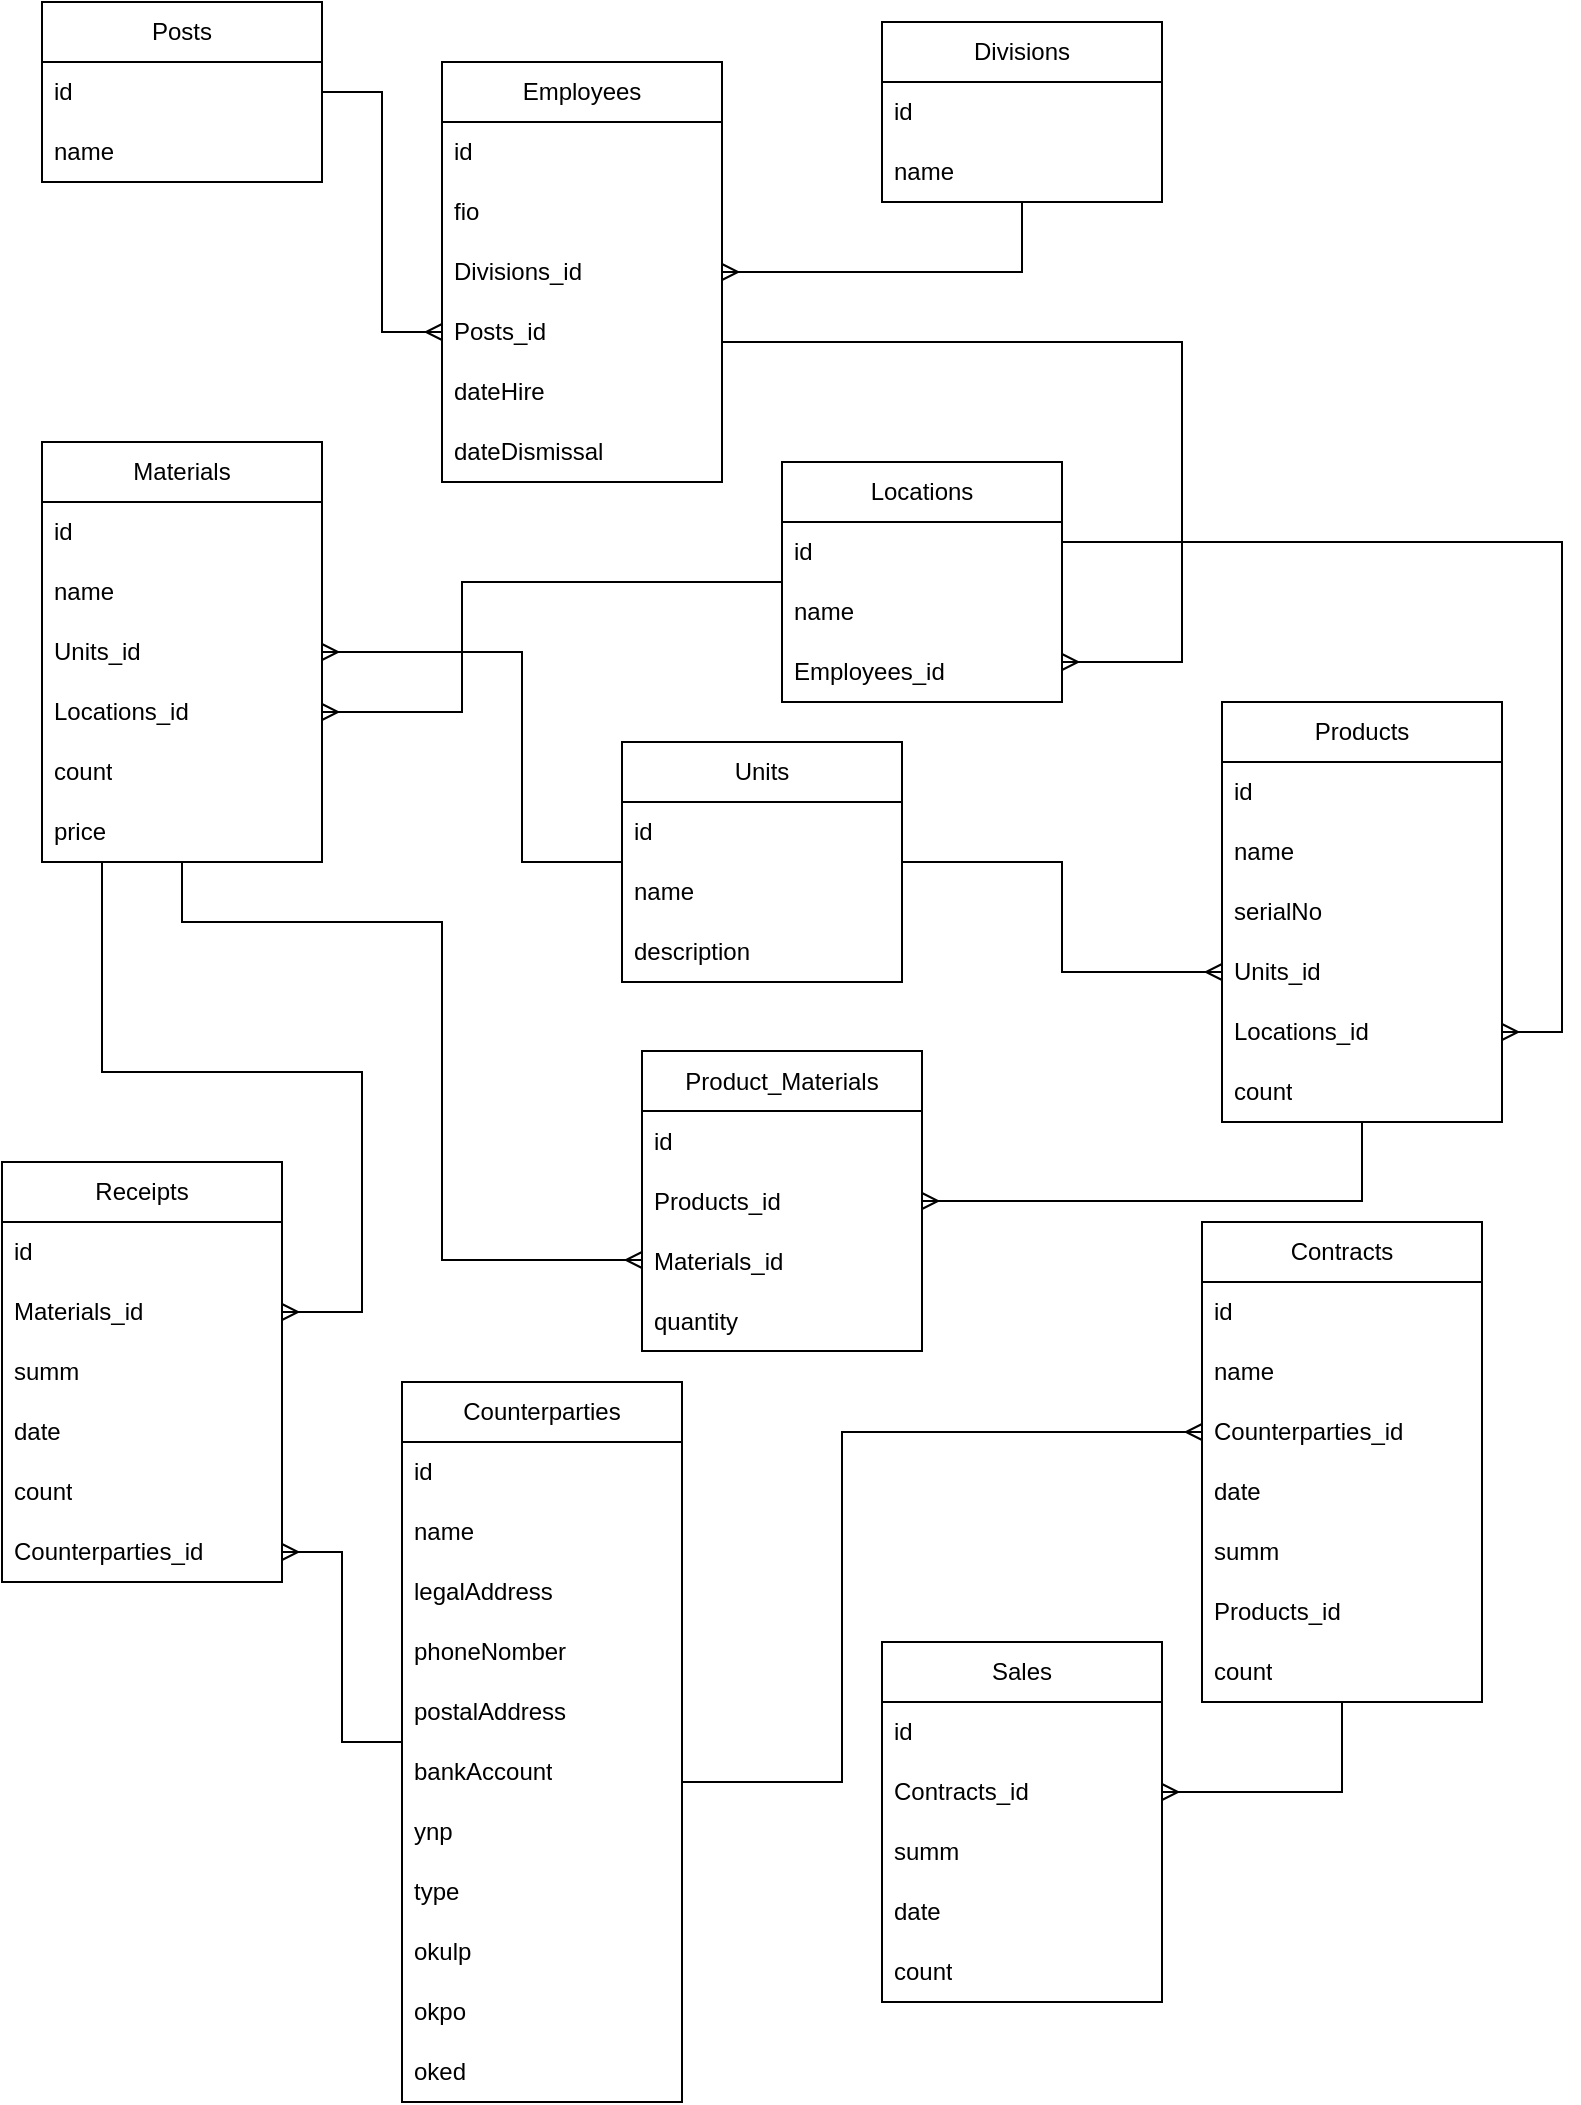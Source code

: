 <mxfile version="25.0.1">
  <diagram name="Страница — 1" id="YLde-bnDJG6lBWtrKZPh">
    <mxGraphModel grid="1" page="1" gridSize="10" guides="1" tooltips="1" connect="1" arrows="1" fold="1" pageScale="1" pageWidth="827" pageHeight="1169" math="0" shadow="0">
      <root>
        <mxCell id="0" />
        <mxCell id="1" parent="0" />
        <mxCell id="5bzR5FXqjJF333JuYm8E-1" value="Posts" style="swimlane;fontStyle=0;childLayout=stackLayout;horizontal=1;startSize=30;horizontalStack=0;resizeParent=1;resizeParentMax=0;resizeLast=0;collapsible=1;marginBottom=0;whiteSpace=wrap;html=1;" vertex="1" parent="1">
          <mxGeometry x="30" y="60" width="140" height="90" as="geometry" />
        </mxCell>
        <mxCell id="5bzR5FXqjJF333JuYm8E-2" value="id" style="text;strokeColor=none;fillColor=none;align=left;verticalAlign=middle;spacingLeft=4;spacingRight=4;overflow=hidden;points=[[0,0.5],[1,0.5]];portConstraint=eastwest;rotatable=0;whiteSpace=wrap;html=1;" vertex="1" parent="5bzR5FXqjJF333JuYm8E-1">
          <mxGeometry y="30" width="140" height="30" as="geometry" />
        </mxCell>
        <mxCell id="5bzR5FXqjJF333JuYm8E-3" value="name" style="text;strokeColor=none;fillColor=none;align=left;verticalAlign=middle;spacingLeft=4;spacingRight=4;overflow=hidden;points=[[0,0.5],[1,0.5]];portConstraint=eastwest;rotatable=0;whiteSpace=wrap;html=1;" vertex="1" parent="5bzR5FXqjJF333JuYm8E-1">
          <mxGeometry y="60" width="140" height="30" as="geometry" />
        </mxCell>
        <mxCell id="5bzR5FXqjJF333JuYm8E-91" style="edgeStyle=orthogonalEdgeStyle;rounded=0;orthogonalLoop=1;jettySize=auto;html=1;endArrow=ERmany;endFill=0;" edge="1" parent="1" source="5bzR5FXqjJF333JuYm8E-5" target="5bzR5FXqjJF333JuYm8E-11">
          <mxGeometry relative="1" as="geometry" />
        </mxCell>
        <mxCell id="5bzR5FXqjJF333JuYm8E-5" value="Divisions" style="swimlane;fontStyle=0;childLayout=stackLayout;horizontal=1;startSize=30;horizontalStack=0;resizeParent=1;resizeParentMax=0;resizeLast=0;collapsible=1;marginBottom=0;whiteSpace=wrap;html=1;" vertex="1" parent="1">
          <mxGeometry x="450" y="70" width="140" height="90" as="geometry" />
        </mxCell>
        <mxCell id="5bzR5FXqjJF333JuYm8E-6" value="id" style="text;strokeColor=none;fillColor=none;align=left;verticalAlign=middle;spacingLeft=4;spacingRight=4;overflow=hidden;points=[[0,0.5],[1,0.5]];portConstraint=eastwest;rotatable=0;whiteSpace=wrap;html=1;" vertex="1" parent="5bzR5FXqjJF333JuYm8E-5">
          <mxGeometry y="30" width="140" height="30" as="geometry" />
        </mxCell>
        <mxCell id="5bzR5FXqjJF333JuYm8E-7" value="name" style="text;strokeColor=none;fillColor=none;align=left;verticalAlign=middle;spacingLeft=4;spacingRight=4;overflow=hidden;points=[[0,0.5],[1,0.5]];portConstraint=eastwest;rotatable=0;whiteSpace=wrap;html=1;" vertex="1" parent="5bzR5FXqjJF333JuYm8E-5">
          <mxGeometry y="60" width="140" height="30" as="geometry" />
        </mxCell>
        <mxCell id="5bzR5FXqjJF333JuYm8E-92" style="edgeStyle=orthogonalEdgeStyle;rounded=0;orthogonalLoop=1;jettySize=auto;html=1;endArrow=ERmany;endFill=0;" edge="1" parent="1" source="5bzR5FXqjJF333JuYm8E-8" target="5bzR5FXqjJF333JuYm8E-23">
          <mxGeometry relative="1" as="geometry">
            <Array as="points">
              <mxPoint x="600" y="230" />
              <mxPoint x="600" y="390" />
            </Array>
          </mxGeometry>
        </mxCell>
        <mxCell id="5bzR5FXqjJF333JuYm8E-8" value="Employees" style="swimlane;fontStyle=0;childLayout=stackLayout;horizontal=1;startSize=30;horizontalStack=0;resizeParent=1;resizeParentMax=0;resizeLast=0;collapsible=1;marginBottom=0;whiteSpace=wrap;html=1;" vertex="1" parent="1">
          <mxGeometry x="230" y="90" width="140" height="210" as="geometry" />
        </mxCell>
        <mxCell id="5bzR5FXqjJF333JuYm8E-9" value="id" style="text;strokeColor=none;fillColor=none;align=left;verticalAlign=middle;spacingLeft=4;spacingRight=4;overflow=hidden;points=[[0,0.5],[1,0.5]];portConstraint=eastwest;rotatable=0;whiteSpace=wrap;html=1;" vertex="1" parent="5bzR5FXqjJF333JuYm8E-8">
          <mxGeometry y="30" width="140" height="30" as="geometry" />
        </mxCell>
        <mxCell id="5bzR5FXqjJF333JuYm8E-10" value="fio" style="text;strokeColor=none;fillColor=none;align=left;verticalAlign=middle;spacingLeft=4;spacingRight=4;overflow=hidden;points=[[0,0.5],[1,0.5]];portConstraint=eastwest;rotatable=0;whiteSpace=wrap;html=1;" vertex="1" parent="5bzR5FXqjJF333JuYm8E-8">
          <mxGeometry y="60" width="140" height="30" as="geometry" />
        </mxCell>
        <mxCell id="5bzR5FXqjJF333JuYm8E-11" value="Divisions_id" style="text;strokeColor=none;fillColor=none;align=left;verticalAlign=middle;spacingLeft=4;spacingRight=4;overflow=hidden;points=[[0,0.5],[1,0.5]];portConstraint=eastwest;rotatable=0;whiteSpace=wrap;html=1;" vertex="1" parent="5bzR5FXqjJF333JuYm8E-8">
          <mxGeometry y="90" width="140" height="30" as="geometry" />
        </mxCell>
        <mxCell id="5bzR5FXqjJF333JuYm8E-16" value="Posts_id" style="text;strokeColor=none;fillColor=none;align=left;verticalAlign=middle;spacingLeft=4;spacingRight=4;overflow=hidden;points=[[0,0.5],[1,0.5]];portConstraint=eastwest;rotatable=0;whiteSpace=wrap;html=1;" vertex="1" parent="5bzR5FXqjJF333JuYm8E-8">
          <mxGeometry y="120" width="140" height="30" as="geometry" />
        </mxCell>
        <mxCell id="5bzR5FXqjJF333JuYm8E-17" value="dateHire" style="text;strokeColor=none;fillColor=none;align=left;verticalAlign=middle;spacingLeft=4;spacingRight=4;overflow=hidden;points=[[0,0.5],[1,0.5]];portConstraint=eastwest;rotatable=0;whiteSpace=wrap;html=1;" vertex="1" parent="5bzR5FXqjJF333JuYm8E-8">
          <mxGeometry y="150" width="140" height="30" as="geometry" />
        </mxCell>
        <mxCell id="5bzR5FXqjJF333JuYm8E-19" value="dateDismissal" style="text;strokeColor=none;fillColor=none;align=left;verticalAlign=middle;spacingLeft=4;spacingRight=4;overflow=hidden;points=[[0,0.5],[1,0.5]];portConstraint=eastwest;rotatable=0;whiteSpace=wrap;html=1;" vertex="1" parent="5bzR5FXqjJF333JuYm8E-8">
          <mxGeometry y="180" width="140" height="30" as="geometry" />
        </mxCell>
        <mxCell id="5bzR5FXqjJF333JuYm8E-93" style="edgeStyle=orthogonalEdgeStyle;rounded=0;orthogonalLoop=1;jettySize=auto;html=1;endArrow=ERmany;endFill=0;" edge="1" parent="1" source="5bzR5FXqjJF333JuYm8E-20" target="5bzR5FXqjJF333JuYm8E-27">
          <mxGeometry relative="1" as="geometry">
            <Array as="points">
              <mxPoint x="240" y="350" />
              <mxPoint x="240" y="415" />
            </Array>
          </mxGeometry>
        </mxCell>
        <mxCell id="5bzR5FXqjJF333JuYm8E-95" style="edgeStyle=orthogonalEdgeStyle;rounded=0;orthogonalLoop=1;jettySize=auto;html=1;endArrow=ERmany;endFill=0;" edge="1" parent="1" source="5bzR5FXqjJF333JuYm8E-20" target="5bzR5FXqjJF333JuYm8E-45">
          <mxGeometry relative="1" as="geometry">
            <Array as="points">
              <mxPoint x="790" y="330" />
              <mxPoint x="790" y="575" />
            </Array>
          </mxGeometry>
        </mxCell>
        <mxCell id="5bzR5FXqjJF333JuYm8E-20" value="Locations" style="swimlane;fontStyle=0;childLayout=stackLayout;horizontal=1;startSize=30;horizontalStack=0;resizeParent=1;resizeParentMax=0;resizeLast=0;collapsible=1;marginBottom=0;whiteSpace=wrap;html=1;" vertex="1" parent="1">
          <mxGeometry x="400" y="290" width="140" height="120" as="geometry" />
        </mxCell>
        <mxCell id="5bzR5FXqjJF333JuYm8E-21" value="id" style="text;strokeColor=none;fillColor=none;align=left;verticalAlign=middle;spacingLeft=4;spacingRight=4;overflow=hidden;points=[[0,0.5],[1,0.5]];portConstraint=eastwest;rotatable=0;whiteSpace=wrap;html=1;" vertex="1" parent="5bzR5FXqjJF333JuYm8E-20">
          <mxGeometry y="30" width="140" height="30" as="geometry" />
        </mxCell>
        <mxCell id="5bzR5FXqjJF333JuYm8E-22" value="name" style="text;strokeColor=none;fillColor=none;align=left;verticalAlign=middle;spacingLeft=4;spacingRight=4;overflow=hidden;points=[[0,0.5],[1,0.5]];portConstraint=eastwest;rotatable=0;whiteSpace=wrap;html=1;" vertex="1" parent="5bzR5FXqjJF333JuYm8E-20">
          <mxGeometry y="60" width="140" height="30" as="geometry" />
        </mxCell>
        <mxCell id="5bzR5FXqjJF333JuYm8E-23" value="Employees_id" style="text;strokeColor=none;fillColor=none;align=left;verticalAlign=middle;spacingLeft=4;spacingRight=4;overflow=hidden;points=[[0,0.5],[1,0.5]];portConstraint=eastwest;rotatable=0;whiteSpace=wrap;html=1;" vertex="1" parent="5bzR5FXqjJF333JuYm8E-20">
          <mxGeometry y="90" width="140" height="30" as="geometry" />
        </mxCell>
        <mxCell id="5bzR5FXqjJF333JuYm8E-98" style="edgeStyle=orthogonalEdgeStyle;rounded=0;orthogonalLoop=1;jettySize=auto;html=1;endArrow=ERmany;endFill=0;" edge="1" parent="1" source="5bzR5FXqjJF333JuYm8E-24" target="5bzR5FXqjJF333JuYm8E-50">
          <mxGeometry relative="1" as="geometry">
            <Array as="points">
              <mxPoint x="100" y="520" />
              <mxPoint x="230" y="520" />
              <mxPoint x="230" y="689" />
            </Array>
          </mxGeometry>
        </mxCell>
        <mxCell id="5bzR5FXqjJF333JuYm8E-99" style="edgeStyle=orthogonalEdgeStyle;rounded=0;orthogonalLoop=1;jettySize=auto;html=1;endArrow=ERmany;endFill=0;" edge="1" parent="1" source="5bzR5FXqjJF333JuYm8E-24" target="5bzR5FXqjJF333JuYm8E-62">
          <mxGeometry relative="1" as="geometry">
            <Array as="points">
              <mxPoint x="60" y="595" />
              <mxPoint x="190" y="595" />
              <mxPoint x="190" y="715" />
            </Array>
          </mxGeometry>
        </mxCell>
        <mxCell id="5bzR5FXqjJF333JuYm8E-24" value="Materials" style="swimlane;fontStyle=0;childLayout=stackLayout;horizontal=1;startSize=30;horizontalStack=0;resizeParent=1;resizeParentMax=0;resizeLast=0;collapsible=1;marginBottom=0;whiteSpace=wrap;html=1;" vertex="1" parent="1">
          <mxGeometry x="30" y="280" width="140" height="210" as="geometry" />
        </mxCell>
        <mxCell id="5bzR5FXqjJF333JuYm8E-25" value="id" style="text;strokeColor=none;fillColor=none;align=left;verticalAlign=middle;spacingLeft=4;spacingRight=4;overflow=hidden;points=[[0,0.5],[1,0.5]];portConstraint=eastwest;rotatable=0;whiteSpace=wrap;html=1;" vertex="1" parent="5bzR5FXqjJF333JuYm8E-24">
          <mxGeometry y="30" width="140" height="30" as="geometry" />
        </mxCell>
        <mxCell id="5bzR5FXqjJF333JuYm8E-26" value="name" style="text;strokeColor=none;fillColor=none;align=left;verticalAlign=middle;spacingLeft=4;spacingRight=4;overflow=hidden;points=[[0,0.5],[1,0.5]];portConstraint=eastwest;rotatable=0;whiteSpace=wrap;html=1;" vertex="1" parent="5bzR5FXqjJF333JuYm8E-24">
          <mxGeometry y="60" width="140" height="30" as="geometry" />
        </mxCell>
        <mxCell id="5bzR5FXqjJF333JuYm8E-28" value="Units_id" style="text;strokeColor=none;fillColor=none;align=left;verticalAlign=middle;spacingLeft=4;spacingRight=4;overflow=hidden;points=[[0,0.5],[1,0.5]];portConstraint=eastwest;rotatable=0;whiteSpace=wrap;html=1;" vertex="1" parent="5bzR5FXqjJF333JuYm8E-24">
          <mxGeometry y="90" width="140" height="30" as="geometry" />
        </mxCell>
        <mxCell id="5bzR5FXqjJF333JuYm8E-27" value="Locations_id" style="text;strokeColor=none;fillColor=none;align=left;verticalAlign=middle;spacingLeft=4;spacingRight=4;overflow=hidden;points=[[0,0.5],[1,0.5]];portConstraint=eastwest;rotatable=0;whiteSpace=wrap;html=1;" vertex="1" parent="5bzR5FXqjJF333JuYm8E-24">
          <mxGeometry y="120" width="140" height="30" as="geometry" />
        </mxCell>
        <mxCell id="5bzR5FXqjJF333JuYm8E-30" value="count" style="text;strokeColor=none;fillColor=none;align=left;verticalAlign=middle;spacingLeft=4;spacingRight=4;overflow=hidden;points=[[0,0.5],[1,0.5]];portConstraint=eastwest;rotatable=0;whiteSpace=wrap;html=1;" vertex="1" parent="5bzR5FXqjJF333JuYm8E-24">
          <mxGeometry y="150" width="140" height="30" as="geometry" />
        </mxCell>
        <mxCell id="5bzR5FXqjJF333JuYm8E-32" value="price" style="text;strokeColor=none;fillColor=none;align=left;verticalAlign=middle;spacingLeft=4;spacingRight=4;overflow=hidden;points=[[0,0.5],[1,0.5]];portConstraint=eastwest;rotatable=0;whiteSpace=wrap;html=1;" vertex="1" parent="5bzR5FXqjJF333JuYm8E-24">
          <mxGeometry y="180" width="140" height="30" as="geometry" />
        </mxCell>
        <mxCell id="5bzR5FXqjJF333JuYm8E-94" style="edgeStyle=orthogonalEdgeStyle;rounded=0;orthogonalLoop=1;jettySize=auto;html=1;endArrow=ERmany;endFill=0;" edge="1" parent="1" source="5bzR5FXqjJF333JuYm8E-33" target="5bzR5FXqjJF333JuYm8E-28">
          <mxGeometry relative="1" as="geometry">
            <Array as="points">
              <mxPoint x="270" y="490" />
              <mxPoint x="270" y="385" />
            </Array>
          </mxGeometry>
        </mxCell>
        <mxCell id="5bzR5FXqjJF333JuYm8E-96" style="edgeStyle=orthogonalEdgeStyle;rounded=0;orthogonalLoop=1;jettySize=auto;html=1;endArrow=ERmany;endFill=0;" edge="1" parent="1" source="5bzR5FXqjJF333JuYm8E-33" target="5bzR5FXqjJF333JuYm8E-43">
          <mxGeometry relative="1" as="geometry" />
        </mxCell>
        <mxCell id="5bzR5FXqjJF333JuYm8E-33" value="Units" style="swimlane;fontStyle=0;childLayout=stackLayout;horizontal=1;startSize=30;horizontalStack=0;resizeParent=1;resizeParentMax=0;resizeLast=0;collapsible=1;marginBottom=0;whiteSpace=wrap;html=1;" vertex="1" parent="1">
          <mxGeometry x="320" y="430" width="140" height="120" as="geometry" />
        </mxCell>
        <mxCell id="5bzR5FXqjJF333JuYm8E-34" value="id" style="text;strokeColor=none;fillColor=none;align=left;verticalAlign=middle;spacingLeft=4;spacingRight=4;overflow=hidden;points=[[0,0.5],[1,0.5]];portConstraint=eastwest;rotatable=0;whiteSpace=wrap;html=1;" vertex="1" parent="5bzR5FXqjJF333JuYm8E-33">
          <mxGeometry y="30" width="140" height="30" as="geometry" />
        </mxCell>
        <mxCell id="5bzR5FXqjJF333JuYm8E-35" value="name" style="text;strokeColor=none;fillColor=none;align=left;verticalAlign=middle;spacingLeft=4;spacingRight=4;overflow=hidden;points=[[0,0.5],[1,0.5]];portConstraint=eastwest;rotatable=0;whiteSpace=wrap;html=1;" vertex="1" parent="5bzR5FXqjJF333JuYm8E-33">
          <mxGeometry y="60" width="140" height="30" as="geometry" />
        </mxCell>
        <mxCell id="5bzR5FXqjJF333JuYm8E-36" value="description" style="text;strokeColor=none;fillColor=none;align=left;verticalAlign=middle;spacingLeft=4;spacingRight=4;overflow=hidden;points=[[0,0.5],[1,0.5]];portConstraint=eastwest;rotatable=0;whiteSpace=wrap;html=1;" vertex="1" parent="5bzR5FXqjJF333JuYm8E-33">
          <mxGeometry y="90" width="140" height="30" as="geometry" />
        </mxCell>
        <mxCell id="5bzR5FXqjJF333JuYm8E-97" style="edgeStyle=orthogonalEdgeStyle;rounded=0;orthogonalLoop=1;jettySize=auto;html=1;endArrow=ERmany;endFill=0;" edge="1" parent="1" source="5bzR5FXqjJF333JuYm8E-37" target="5bzR5FXqjJF333JuYm8E-49">
          <mxGeometry relative="1" as="geometry" />
        </mxCell>
        <mxCell id="5bzR5FXqjJF333JuYm8E-37" value="Products" style="swimlane;fontStyle=0;childLayout=stackLayout;horizontal=1;startSize=30;horizontalStack=0;resizeParent=1;resizeParentMax=0;resizeLast=0;collapsible=1;marginBottom=0;whiteSpace=wrap;html=1;" vertex="1" parent="1">
          <mxGeometry x="620" y="410" width="140" height="210" as="geometry" />
        </mxCell>
        <mxCell id="5bzR5FXqjJF333JuYm8E-38" value="id" style="text;strokeColor=none;fillColor=none;align=left;verticalAlign=middle;spacingLeft=4;spacingRight=4;overflow=hidden;points=[[0,0.5],[1,0.5]];portConstraint=eastwest;rotatable=0;whiteSpace=wrap;html=1;" vertex="1" parent="5bzR5FXqjJF333JuYm8E-37">
          <mxGeometry y="30" width="140" height="30" as="geometry" />
        </mxCell>
        <mxCell id="5bzR5FXqjJF333JuYm8E-39" value="name" style="text;strokeColor=none;fillColor=none;align=left;verticalAlign=middle;spacingLeft=4;spacingRight=4;overflow=hidden;points=[[0,0.5],[1,0.5]];portConstraint=eastwest;rotatable=0;whiteSpace=wrap;html=1;" vertex="1" parent="5bzR5FXqjJF333JuYm8E-37">
          <mxGeometry y="60" width="140" height="30" as="geometry" />
        </mxCell>
        <mxCell id="5bzR5FXqjJF333JuYm8E-41" value="serialNo" style="text;strokeColor=none;fillColor=none;align=left;verticalAlign=middle;spacingLeft=4;spacingRight=4;overflow=hidden;points=[[0,0.5],[1,0.5]];portConstraint=eastwest;rotatable=0;whiteSpace=wrap;html=1;" vertex="1" parent="5bzR5FXqjJF333JuYm8E-37">
          <mxGeometry y="90" width="140" height="30" as="geometry" />
        </mxCell>
        <mxCell id="5bzR5FXqjJF333JuYm8E-43" value="Units_id" style="text;strokeColor=none;fillColor=none;align=left;verticalAlign=middle;spacingLeft=4;spacingRight=4;overflow=hidden;points=[[0,0.5],[1,0.5]];portConstraint=eastwest;rotatable=0;whiteSpace=wrap;html=1;" vertex="1" parent="5bzR5FXqjJF333JuYm8E-37">
          <mxGeometry y="120" width="140" height="30" as="geometry" />
        </mxCell>
        <mxCell id="5bzR5FXqjJF333JuYm8E-45" value="Locations_id" style="text;strokeColor=none;fillColor=none;align=left;verticalAlign=middle;spacingLeft=4;spacingRight=4;overflow=hidden;points=[[0,0.5],[1,0.5]];portConstraint=eastwest;rotatable=0;whiteSpace=wrap;html=1;" vertex="1" parent="5bzR5FXqjJF333JuYm8E-37">
          <mxGeometry y="150" width="140" height="30" as="geometry" />
        </mxCell>
        <mxCell id="5bzR5FXqjJF333JuYm8E-46" value="count" style="text;strokeColor=none;fillColor=none;align=left;verticalAlign=middle;spacingLeft=4;spacingRight=4;overflow=hidden;points=[[0,0.5],[1,0.5]];portConstraint=eastwest;rotatable=0;whiteSpace=wrap;html=1;" vertex="1" parent="5bzR5FXqjJF333JuYm8E-37">
          <mxGeometry y="180" width="140" height="30" as="geometry" />
        </mxCell>
        <mxCell id="5bzR5FXqjJF333JuYm8E-47" value="Product_Materials" style="swimlane;fontStyle=0;childLayout=stackLayout;horizontal=1;startSize=30;horizontalStack=0;resizeParent=1;resizeParentMax=0;resizeLast=0;collapsible=1;marginBottom=0;whiteSpace=wrap;html=1;" vertex="1" parent="1">
          <mxGeometry x="330" y="584.5" width="140" height="150" as="geometry" />
        </mxCell>
        <mxCell id="5bzR5FXqjJF333JuYm8E-48" value="id" style="text;strokeColor=none;fillColor=none;align=left;verticalAlign=middle;spacingLeft=4;spacingRight=4;overflow=hidden;points=[[0,0.5],[1,0.5]];portConstraint=eastwest;rotatable=0;whiteSpace=wrap;html=1;" vertex="1" parent="5bzR5FXqjJF333JuYm8E-47">
          <mxGeometry y="30" width="140" height="30" as="geometry" />
        </mxCell>
        <mxCell id="5bzR5FXqjJF333JuYm8E-49" value="Products_id" style="text;strokeColor=none;fillColor=none;align=left;verticalAlign=middle;spacingLeft=4;spacingRight=4;overflow=hidden;points=[[0,0.5],[1,0.5]];portConstraint=eastwest;rotatable=0;whiteSpace=wrap;html=1;" vertex="1" parent="5bzR5FXqjJF333JuYm8E-47">
          <mxGeometry y="60" width="140" height="30" as="geometry" />
        </mxCell>
        <mxCell id="5bzR5FXqjJF333JuYm8E-50" value="Materials_id" style="text;strokeColor=none;fillColor=none;align=left;verticalAlign=middle;spacingLeft=4;spacingRight=4;overflow=hidden;points=[[0,0.5],[1,0.5]];portConstraint=eastwest;rotatable=0;whiteSpace=wrap;html=1;" vertex="1" parent="5bzR5FXqjJF333JuYm8E-47">
          <mxGeometry y="90" width="140" height="30" as="geometry" />
        </mxCell>
        <mxCell id="5bzR5FXqjJF333JuYm8E-51" value="quantity" style="text;strokeColor=none;fillColor=none;align=left;verticalAlign=middle;spacingLeft=4;spacingRight=4;overflow=hidden;points=[[0,0.5],[1,0.5]];portConstraint=eastwest;rotatable=0;whiteSpace=wrap;html=1;" vertex="1" parent="5bzR5FXqjJF333JuYm8E-47">
          <mxGeometry y="120" width="140" height="30" as="geometry" />
        </mxCell>
        <mxCell id="5bzR5FXqjJF333JuYm8E-102" style="edgeStyle=orthogonalEdgeStyle;rounded=0;orthogonalLoop=1;jettySize=auto;html=1;endArrow=ERmany;endFill=0;" edge="1" parent="1" source="5bzR5FXqjJF333JuYm8E-52" target="5bzR5FXqjJF333JuYm8E-82">
          <mxGeometry relative="1" as="geometry" />
        </mxCell>
        <mxCell id="5bzR5FXqjJF333JuYm8E-52" value="Contracts" style="swimlane;fontStyle=0;childLayout=stackLayout;horizontal=1;startSize=30;horizontalStack=0;resizeParent=1;resizeParentMax=0;resizeLast=0;collapsible=1;marginBottom=0;whiteSpace=wrap;html=1;" vertex="1" parent="1">
          <mxGeometry x="610" y="670" width="140" height="240" as="geometry" />
        </mxCell>
        <mxCell id="5bzR5FXqjJF333JuYm8E-53" value="id" style="text;strokeColor=none;fillColor=none;align=left;verticalAlign=middle;spacingLeft=4;spacingRight=4;overflow=hidden;points=[[0,0.5],[1,0.5]];portConstraint=eastwest;rotatable=0;whiteSpace=wrap;html=1;" vertex="1" parent="5bzR5FXqjJF333JuYm8E-52">
          <mxGeometry y="30" width="140" height="30" as="geometry" />
        </mxCell>
        <mxCell id="5bzR5FXqjJF333JuYm8E-54" value="name" style="text;strokeColor=none;fillColor=none;align=left;verticalAlign=middle;spacingLeft=4;spacingRight=4;overflow=hidden;points=[[0,0.5],[1,0.5]];portConstraint=eastwest;rotatable=0;whiteSpace=wrap;html=1;" vertex="1" parent="5bzR5FXqjJF333JuYm8E-52">
          <mxGeometry y="60" width="140" height="30" as="geometry" />
        </mxCell>
        <mxCell id="5bzR5FXqjJF333JuYm8E-55" value="Counterparties_id" style="text;strokeColor=none;fillColor=none;align=left;verticalAlign=middle;spacingLeft=4;spacingRight=4;overflow=hidden;points=[[0,0.5],[1,0.5]];portConstraint=eastwest;rotatable=0;whiteSpace=wrap;html=1;" vertex="1" parent="5bzR5FXqjJF333JuYm8E-52">
          <mxGeometry y="90" width="140" height="30" as="geometry" />
        </mxCell>
        <mxCell id="5bzR5FXqjJF333JuYm8E-56" value="date" style="text;strokeColor=none;fillColor=none;align=left;verticalAlign=middle;spacingLeft=4;spacingRight=4;overflow=hidden;points=[[0,0.5],[1,0.5]];portConstraint=eastwest;rotatable=0;whiteSpace=wrap;html=1;" vertex="1" parent="5bzR5FXqjJF333JuYm8E-52">
          <mxGeometry y="120" width="140" height="30" as="geometry" />
        </mxCell>
        <mxCell id="5bzR5FXqjJF333JuYm8E-57" value="summ" style="text;strokeColor=none;fillColor=none;align=left;verticalAlign=middle;spacingLeft=4;spacingRight=4;overflow=hidden;points=[[0,0.5],[1,0.5]];portConstraint=eastwest;rotatable=0;whiteSpace=wrap;html=1;" vertex="1" parent="5bzR5FXqjJF333JuYm8E-52">
          <mxGeometry y="150" width="140" height="30" as="geometry" />
        </mxCell>
        <mxCell id="5bzR5FXqjJF333JuYm8E-58" value="Products_id" style="text;strokeColor=none;fillColor=none;align=left;verticalAlign=middle;spacingLeft=4;spacingRight=4;overflow=hidden;points=[[0,0.5],[1,0.5]];portConstraint=eastwest;rotatable=0;whiteSpace=wrap;html=1;" vertex="1" parent="5bzR5FXqjJF333JuYm8E-52">
          <mxGeometry y="180" width="140" height="30" as="geometry" />
        </mxCell>
        <mxCell id="5bzR5FXqjJF333JuYm8E-59" value="count" style="text;strokeColor=none;fillColor=none;align=left;verticalAlign=middle;spacingLeft=4;spacingRight=4;overflow=hidden;points=[[0,0.5],[1,0.5]];portConstraint=eastwest;rotatable=0;whiteSpace=wrap;html=1;" vertex="1" parent="5bzR5FXqjJF333JuYm8E-52">
          <mxGeometry y="210" width="140" height="30" as="geometry" />
        </mxCell>
        <mxCell id="5bzR5FXqjJF333JuYm8E-60" value="Receipts" style="swimlane;fontStyle=0;childLayout=stackLayout;horizontal=1;startSize=30;horizontalStack=0;resizeParent=1;resizeParentMax=0;resizeLast=0;collapsible=1;marginBottom=0;whiteSpace=wrap;html=1;" vertex="1" parent="1">
          <mxGeometry x="10" y="640" width="140" height="210" as="geometry" />
        </mxCell>
        <mxCell id="5bzR5FXqjJF333JuYm8E-61" value="id" style="text;strokeColor=none;fillColor=none;align=left;verticalAlign=middle;spacingLeft=4;spacingRight=4;overflow=hidden;points=[[0,0.5],[1,0.5]];portConstraint=eastwest;rotatable=0;whiteSpace=wrap;html=1;" vertex="1" parent="5bzR5FXqjJF333JuYm8E-60">
          <mxGeometry y="30" width="140" height="30" as="geometry" />
        </mxCell>
        <mxCell id="5bzR5FXqjJF333JuYm8E-62" value="Materials_id" style="text;strokeColor=none;fillColor=none;align=left;verticalAlign=middle;spacingLeft=4;spacingRight=4;overflow=hidden;points=[[0,0.5],[1,0.5]];portConstraint=eastwest;rotatable=0;whiteSpace=wrap;html=1;" vertex="1" parent="5bzR5FXqjJF333JuYm8E-60">
          <mxGeometry y="60" width="140" height="30" as="geometry" />
        </mxCell>
        <mxCell id="5bzR5FXqjJF333JuYm8E-63" value="summ" style="text;strokeColor=none;fillColor=none;align=left;verticalAlign=middle;spacingLeft=4;spacingRight=4;overflow=hidden;points=[[0,0.5],[1,0.5]];portConstraint=eastwest;rotatable=0;whiteSpace=wrap;html=1;" vertex="1" parent="5bzR5FXqjJF333JuYm8E-60">
          <mxGeometry y="90" width="140" height="30" as="geometry" />
        </mxCell>
        <mxCell id="5bzR5FXqjJF333JuYm8E-64" value="date" style="text;strokeColor=none;fillColor=none;align=left;verticalAlign=middle;spacingLeft=4;spacingRight=4;overflow=hidden;points=[[0,0.5],[1,0.5]];portConstraint=eastwest;rotatable=0;whiteSpace=wrap;html=1;" vertex="1" parent="5bzR5FXqjJF333JuYm8E-60">
          <mxGeometry y="120" width="140" height="30" as="geometry" />
        </mxCell>
        <mxCell id="5bzR5FXqjJF333JuYm8E-65" value="count" style="text;strokeColor=none;fillColor=none;align=left;verticalAlign=middle;spacingLeft=4;spacingRight=4;overflow=hidden;points=[[0,0.5],[1,0.5]];portConstraint=eastwest;rotatable=0;whiteSpace=wrap;html=1;" vertex="1" parent="5bzR5FXqjJF333JuYm8E-60">
          <mxGeometry y="150" width="140" height="30" as="geometry" />
        </mxCell>
        <mxCell id="5bzR5FXqjJF333JuYm8E-66" value="Counterparties_id" style="text;strokeColor=none;fillColor=none;align=left;verticalAlign=middle;spacingLeft=4;spacingRight=4;overflow=hidden;points=[[0,0.5],[1,0.5]];portConstraint=eastwest;rotatable=0;whiteSpace=wrap;html=1;" vertex="1" parent="5bzR5FXqjJF333JuYm8E-60">
          <mxGeometry y="180" width="140" height="30" as="geometry" />
        </mxCell>
        <mxCell id="5bzR5FXqjJF333JuYm8E-100" style="edgeStyle=orthogonalEdgeStyle;rounded=0;orthogonalLoop=1;jettySize=auto;html=1;endArrow=ERmany;endFill=0;" edge="1" parent="1" source="5bzR5FXqjJF333JuYm8E-67" target="5bzR5FXqjJF333JuYm8E-66">
          <mxGeometry relative="1" as="geometry" />
        </mxCell>
        <mxCell id="5bzR5FXqjJF333JuYm8E-101" style="edgeStyle=orthogonalEdgeStyle;rounded=0;orthogonalLoop=1;jettySize=auto;html=1;endArrow=ERmany;endFill=0;" edge="1" parent="1" source="5bzR5FXqjJF333JuYm8E-67" target="5bzR5FXqjJF333JuYm8E-55">
          <mxGeometry relative="1" as="geometry">
            <Array as="points">
              <mxPoint x="430" y="950" />
              <mxPoint x="430" y="775" />
            </Array>
          </mxGeometry>
        </mxCell>
        <mxCell id="5bzR5FXqjJF333JuYm8E-67" value="Counterparties" style="swimlane;fontStyle=0;childLayout=stackLayout;horizontal=1;startSize=30;horizontalStack=0;resizeParent=1;resizeParentMax=0;resizeLast=0;collapsible=1;marginBottom=0;whiteSpace=wrap;html=1;" vertex="1" parent="1">
          <mxGeometry x="210" y="750" width="140" height="360" as="geometry" />
        </mxCell>
        <mxCell id="5bzR5FXqjJF333JuYm8E-68" value="id" style="text;strokeColor=none;fillColor=none;align=left;verticalAlign=middle;spacingLeft=4;spacingRight=4;overflow=hidden;points=[[0,0.5],[1,0.5]];portConstraint=eastwest;rotatable=0;whiteSpace=wrap;html=1;" vertex="1" parent="5bzR5FXqjJF333JuYm8E-67">
          <mxGeometry y="30" width="140" height="30" as="geometry" />
        </mxCell>
        <mxCell id="5bzR5FXqjJF333JuYm8E-69" value="name" style="text;strokeColor=none;fillColor=none;align=left;verticalAlign=middle;spacingLeft=4;spacingRight=4;overflow=hidden;points=[[0,0.5],[1,0.5]];portConstraint=eastwest;rotatable=0;whiteSpace=wrap;html=1;" vertex="1" parent="5bzR5FXqjJF333JuYm8E-67">
          <mxGeometry y="60" width="140" height="30" as="geometry" />
        </mxCell>
        <mxCell id="5bzR5FXqjJF333JuYm8E-70" value="legalAddress" style="text;strokeColor=none;fillColor=none;align=left;verticalAlign=middle;spacingLeft=4;spacingRight=4;overflow=hidden;points=[[0,0.5],[1,0.5]];portConstraint=eastwest;rotatable=0;whiteSpace=wrap;html=1;" vertex="1" parent="5bzR5FXqjJF333JuYm8E-67">
          <mxGeometry y="90" width="140" height="30" as="geometry" />
        </mxCell>
        <mxCell id="5bzR5FXqjJF333JuYm8E-71" value="phoneNomber" style="text;strokeColor=none;fillColor=none;align=left;verticalAlign=middle;spacingLeft=4;spacingRight=4;overflow=hidden;points=[[0,0.5],[1,0.5]];portConstraint=eastwest;rotatable=0;whiteSpace=wrap;html=1;" vertex="1" parent="5bzR5FXqjJF333JuYm8E-67">
          <mxGeometry y="120" width="140" height="30" as="geometry" />
        </mxCell>
        <mxCell id="5bzR5FXqjJF333JuYm8E-72" value="postalAddress" style="text;strokeColor=none;fillColor=none;align=left;verticalAlign=middle;spacingLeft=4;spacingRight=4;overflow=hidden;points=[[0,0.5],[1,0.5]];portConstraint=eastwest;rotatable=0;whiteSpace=wrap;html=1;" vertex="1" parent="5bzR5FXqjJF333JuYm8E-67">
          <mxGeometry y="150" width="140" height="30" as="geometry" />
        </mxCell>
        <mxCell id="5bzR5FXqjJF333JuYm8E-73" value="bankAccount" style="text;strokeColor=none;fillColor=none;align=left;verticalAlign=middle;spacingLeft=4;spacingRight=4;overflow=hidden;points=[[0,0.5],[1,0.5]];portConstraint=eastwest;rotatable=0;whiteSpace=wrap;html=1;" vertex="1" parent="5bzR5FXqjJF333JuYm8E-67">
          <mxGeometry y="180" width="140" height="30" as="geometry" />
        </mxCell>
        <mxCell id="5bzR5FXqjJF333JuYm8E-75" value="ynp" style="text;strokeColor=none;fillColor=none;align=left;verticalAlign=middle;spacingLeft=4;spacingRight=4;overflow=hidden;points=[[0,0.5],[1,0.5]];portConstraint=eastwest;rotatable=0;whiteSpace=wrap;html=1;" vertex="1" parent="5bzR5FXqjJF333JuYm8E-67">
          <mxGeometry y="210" width="140" height="30" as="geometry" />
        </mxCell>
        <mxCell id="5bzR5FXqjJF333JuYm8E-76" value="type" style="text;strokeColor=none;fillColor=none;align=left;verticalAlign=middle;spacingLeft=4;spacingRight=4;overflow=hidden;points=[[0,0.5],[1,0.5]];portConstraint=eastwest;rotatable=0;whiteSpace=wrap;html=1;" vertex="1" parent="5bzR5FXqjJF333JuYm8E-67">
          <mxGeometry y="240" width="140" height="30" as="geometry" />
        </mxCell>
        <mxCell id="5bzR5FXqjJF333JuYm8E-78" value="okulp" style="text;strokeColor=none;fillColor=none;align=left;verticalAlign=middle;spacingLeft=4;spacingRight=4;overflow=hidden;points=[[0,0.5],[1,0.5]];portConstraint=eastwest;rotatable=0;whiteSpace=wrap;html=1;" vertex="1" parent="5bzR5FXqjJF333JuYm8E-67">
          <mxGeometry y="270" width="140" height="30" as="geometry" />
        </mxCell>
        <mxCell id="5bzR5FXqjJF333JuYm8E-79" value="okpo" style="text;strokeColor=none;fillColor=none;align=left;verticalAlign=middle;spacingLeft=4;spacingRight=4;overflow=hidden;points=[[0,0.5],[1,0.5]];portConstraint=eastwest;rotatable=0;whiteSpace=wrap;html=1;" vertex="1" parent="5bzR5FXqjJF333JuYm8E-67">
          <mxGeometry y="300" width="140" height="30" as="geometry" />
        </mxCell>
        <mxCell id="5bzR5FXqjJF333JuYm8E-77" value="oked" style="text;strokeColor=none;fillColor=none;align=left;verticalAlign=middle;spacingLeft=4;spacingRight=4;overflow=hidden;points=[[0,0.5],[1,0.5]];portConstraint=eastwest;rotatable=0;whiteSpace=wrap;html=1;" vertex="1" parent="5bzR5FXqjJF333JuYm8E-67">
          <mxGeometry y="330" width="140" height="30" as="geometry" />
        </mxCell>
        <mxCell id="5bzR5FXqjJF333JuYm8E-80" value="Sales" style="swimlane;fontStyle=0;childLayout=stackLayout;horizontal=1;startSize=30;horizontalStack=0;resizeParent=1;resizeParentMax=0;resizeLast=0;collapsible=1;marginBottom=0;whiteSpace=wrap;html=1;" vertex="1" parent="1">
          <mxGeometry x="450" y="880" width="140" height="180" as="geometry" />
        </mxCell>
        <mxCell id="5bzR5FXqjJF333JuYm8E-81" value="id" style="text;strokeColor=none;fillColor=none;align=left;verticalAlign=middle;spacingLeft=4;spacingRight=4;overflow=hidden;points=[[0,0.5],[1,0.5]];portConstraint=eastwest;rotatable=0;whiteSpace=wrap;html=1;" vertex="1" parent="5bzR5FXqjJF333JuYm8E-80">
          <mxGeometry y="30" width="140" height="30" as="geometry" />
        </mxCell>
        <mxCell id="5bzR5FXqjJF333JuYm8E-82" value="Contracts_id" style="text;strokeColor=none;fillColor=none;align=left;verticalAlign=middle;spacingLeft=4;spacingRight=4;overflow=hidden;points=[[0,0.5],[1,0.5]];portConstraint=eastwest;rotatable=0;whiteSpace=wrap;html=1;" vertex="1" parent="5bzR5FXqjJF333JuYm8E-80">
          <mxGeometry y="60" width="140" height="30" as="geometry" />
        </mxCell>
        <mxCell id="5bzR5FXqjJF333JuYm8E-83" value="summ" style="text;strokeColor=none;fillColor=none;align=left;verticalAlign=middle;spacingLeft=4;spacingRight=4;overflow=hidden;points=[[0,0.5],[1,0.5]];portConstraint=eastwest;rotatable=0;whiteSpace=wrap;html=1;" vertex="1" parent="5bzR5FXqjJF333JuYm8E-80">
          <mxGeometry y="90" width="140" height="30" as="geometry" />
        </mxCell>
        <mxCell id="5bzR5FXqjJF333JuYm8E-84" value="date" style="text;strokeColor=none;fillColor=none;align=left;verticalAlign=middle;spacingLeft=4;spacingRight=4;overflow=hidden;points=[[0,0.5],[1,0.5]];portConstraint=eastwest;rotatable=0;whiteSpace=wrap;html=1;" vertex="1" parent="5bzR5FXqjJF333JuYm8E-80">
          <mxGeometry y="120" width="140" height="30" as="geometry" />
        </mxCell>
        <mxCell id="5bzR5FXqjJF333JuYm8E-85" value="count" style="text;strokeColor=none;fillColor=none;align=left;verticalAlign=middle;spacingLeft=4;spacingRight=4;overflow=hidden;points=[[0,0.5],[1,0.5]];portConstraint=eastwest;rotatable=0;whiteSpace=wrap;html=1;" vertex="1" parent="5bzR5FXqjJF333JuYm8E-80">
          <mxGeometry y="150" width="140" height="30" as="geometry" />
        </mxCell>
        <mxCell id="5bzR5FXqjJF333JuYm8E-90" style="edgeStyle=orthogonalEdgeStyle;rounded=0;orthogonalLoop=1;jettySize=auto;html=1;endArrow=ERmany;endFill=0;" edge="1" parent="1" source="5bzR5FXqjJF333JuYm8E-2" target="5bzR5FXqjJF333JuYm8E-16">
          <mxGeometry relative="1" as="geometry" />
        </mxCell>
      </root>
    </mxGraphModel>
  </diagram>
</mxfile>

